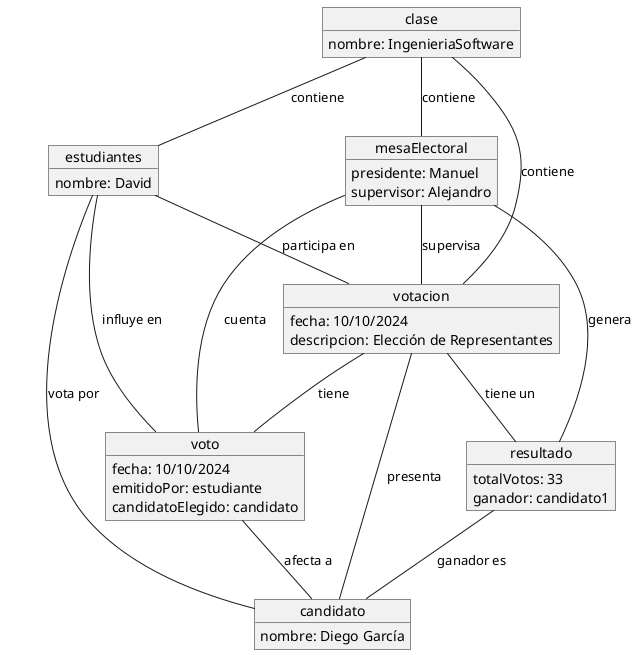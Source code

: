 @startuml
object clase {
  nombre: IngenieriaSoftware
}

object votacion {
  fecha: 10/10/2024
  descripcion: Elección de Representantes
}

object resultado {
  totalVotos: 33
  ganador: candidato1
}

object estudiantes {
  nombre: David
}

object candidato {
  nombre: Diego García
}


object voto {
  fecha: 10/10/2024
  emitidoPor: estudiante
  candidatoElegido: candidato
}

object mesaElectoral {
  presidente: Manuel
  supervisor: Alejandro
}

clase-- votacion : "contiene"
clase -- mesaElectoral : "contiene"
mesaElectoral -- votacion : "supervisa"
mesaElectoral -- voto : "cuenta"
mesaElectoral -- resultado : "genera"
votacion -- candidato : "presenta"
votacion -- voto : "tiene"
votacion -- resultado : "tiene un"
resultado -- candidato : "ganador es"
estudiantes -- voto : "influye en"
voto -- candidato : "afecta a"
estudiantes -- candidato : "vota por"
clase -- estudiantes : "contiene"
estudiantes-- votacion : "participa en"
@enduml
